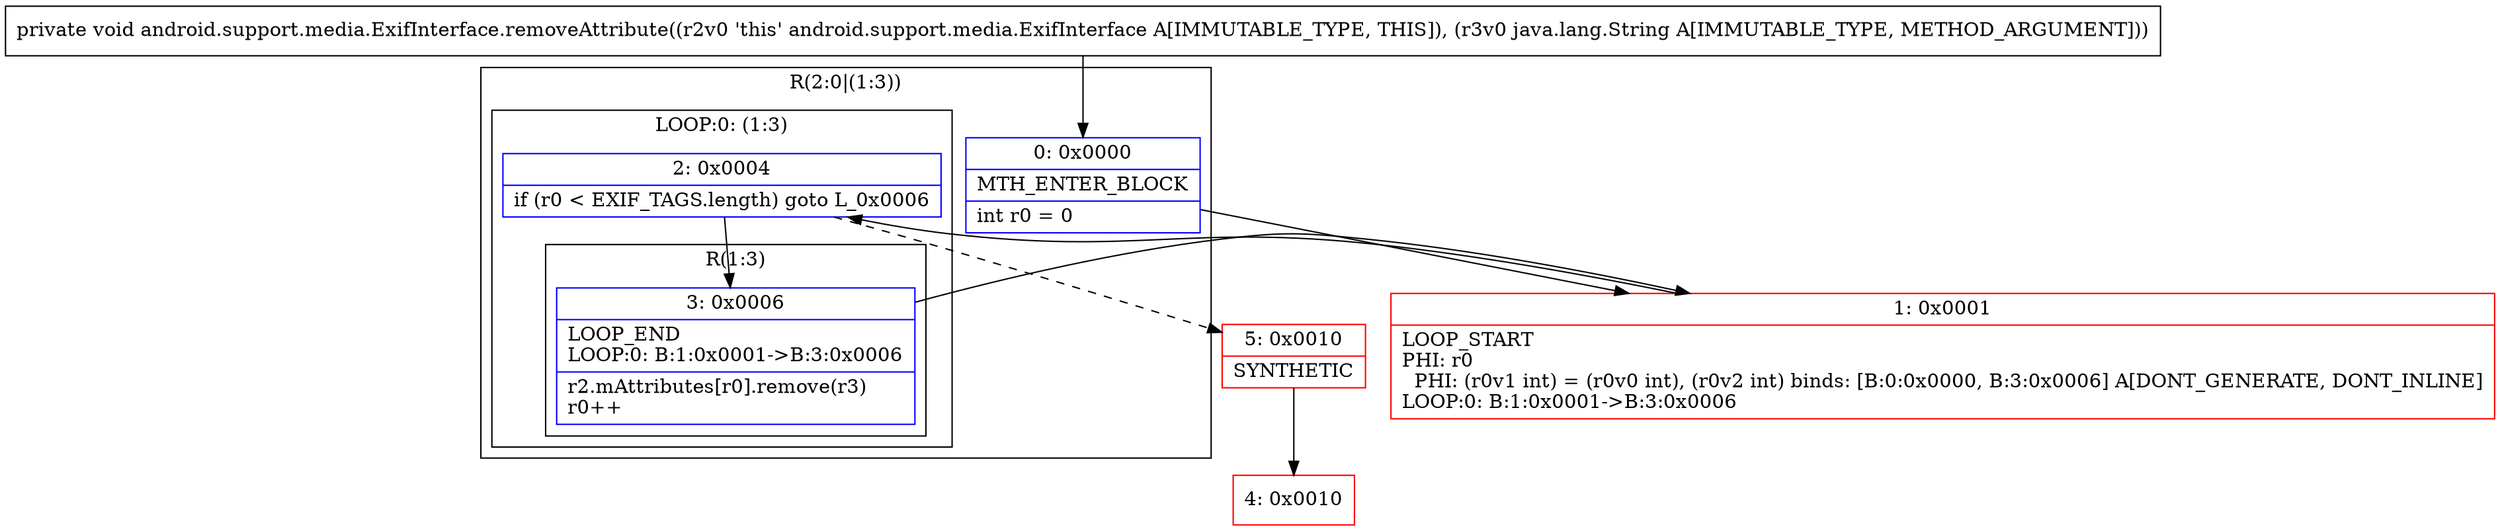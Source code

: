 digraph "CFG forandroid.support.media.ExifInterface.removeAttribute(Ljava\/lang\/String;)V" {
subgraph cluster_Region_640168057 {
label = "R(2:0|(1:3))";
node [shape=record,color=blue];
Node_0 [shape=record,label="{0\:\ 0x0000|MTH_ENTER_BLOCK\l|int r0 = 0\l}"];
subgraph cluster_LoopRegion_481594679 {
label = "LOOP:0: (1:3)";
node [shape=record,color=blue];
Node_2 [shape=record,label="{2\:\ 0x0004|if (r0 \< EXIF_TAGS.length) goto L_0x0006\l}"];
subgraph cluster_Region_1573584251 {
label = "R(1:3)";
node [shape=record,color=blue];
Node_3 [shape=record,label="{3\:\ 0x0006|LOOP_END\lLOOP:0: B:1:0x0001\-\>B:3:0x0006\l|r2.mAttributes[r0].remove(r3)\lr0++\l}"];
}
}
}
Node_1 [shape=record,color=red,label="{1\:\ 0x0001|LOOP_START\lPHI: r0 \l  PHI: (r0v1 int) = (r0v0 int), (r0v2 int) binds: [B:0:0x0000, B:3:0x0006] A[DONT_GENERATE, DONT_INLINE]\lLOOP:0: B:1:0x0001\-\>B:3:0x0006\l}"];
Node_4 [shape=record,color=red,label="{4\:\ 0x0010}"];
Node_5 [shape=record,color=red,label="{5\:\ 0x0010|SYNTHETIC\l}"];
MethodNode[shape=record,label="{private void android.support.media.ExifInterface.removeAttribute((r2v0 'this' android.support.media.ExifInterface A[IMMUTABLE_TYPE, THIS]), (r3v0 java.lang.String A[IMMUTABLE_TYPE, METHOD_ARGUMENT])) }"];
MethodNode -> Node_0;
Node_0 -> Node_1;
Node_2 -> Node_3;
Node_2 -> Node_5[style=dashed];
Node_3 -> Node_1;
Node_1 -> Node_2;
Node_5 -> Node_4;
}

